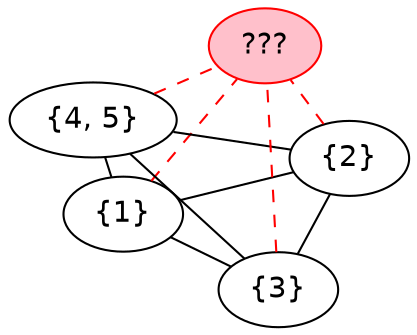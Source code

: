 graph {
        bgcolor="transparent";
        node [fontname="Helvetica"];
        layout=fdp;

        A [label="{1}"];
        B [label="{2}"];
        C [label="{3}"];
        D [label="{4, 5}"];
        E [label="???", style=filled,color=red,fillcolor="Pink"];        
        
        A -- B -- C -- D;
        A -- C;
        A -- D;
        B -- D;             

        {
                edge [color=red, style=dashed];

                A -- E;
                B -- E;
                C -- E;
                D -- E;                
        }
}
